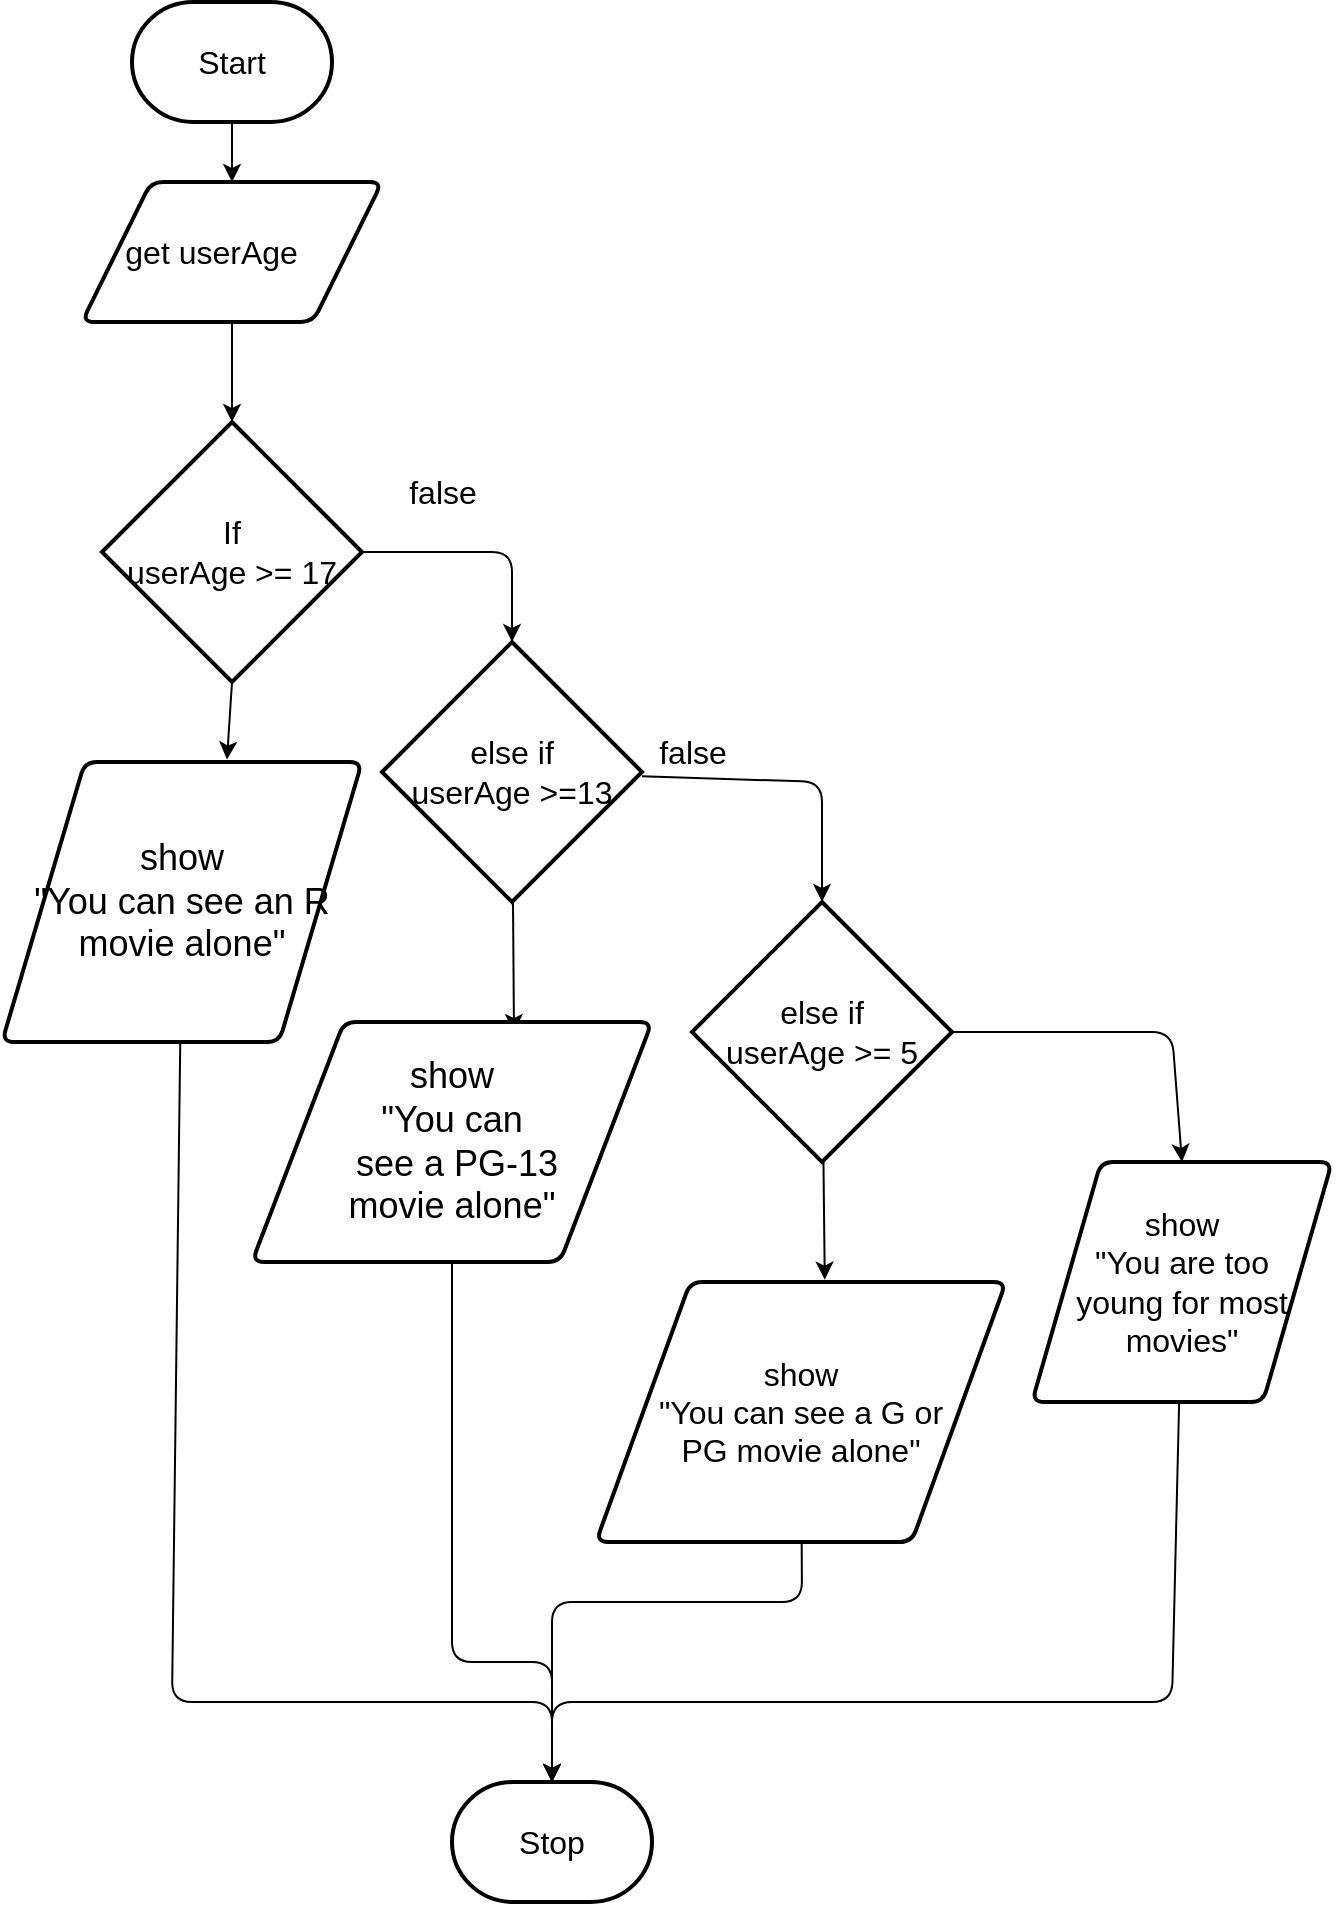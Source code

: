 <mxfile>
    <diagram id="HIP3nbAZw_EuaXWnEj3U" name="Page-1">
        <mxGraphModel dx="1287" dy="652" grid="1" gridSize="10" guides="1" tooltips="1" connect="1" arrows="1" fold="1" page="1" pageScale="1" pageWidth="850" pageHeight="1100" math="0" shadow="0">
            <root>
                <mxCell id="0"/>
                <mxCell id="1" parent="0"/>
                <mxCell id="5" style="edgeStyle=none;html=1;entryX=0.5;entryY=0;entryDx=0;entryDy=0;fontSize=16;" edge="1" parent="1" source="2" target="4">
                    <mxGeometry relative="1" as="geometry"/>
                </mxCell>
                <mxCell id="2" value="Start" style="strokeWidth=2;html=1;shape=mxgraph.flowchart.terminator;whiteSpace=wrap;fontSize=16;" parent="1" vertex="1">
                    <mxGeometry x="90" y="10" width="100" height="60" as="geometry"/>
                </mxCell>
                <mxCell id="3" value="Stop" style="strokeWidth=2;html=1;shape=mxgraph.flowchart.terminator;whiteSpace=wrap;fontSize=16;" parent="1" vertex="1">
                    <mxGeometry x="250" y="900" width="100" height="60" as="geometry"/>
                </mxCell>
                <mxCell id="7" style="edgeStyle=none;html=1;exitX=0.5;exitY=1;exitDx=0;exitDy=0;fontSize=16;" edge="1" parent="1" source="4" target="6">
                    <mxGeometry relative="1" as="geometry"/>
                </mxCell>
                <mxCell id="4" value="get userAge&lt;span style=&quot;white-space: pre; font-size: 16px;&quot;&gt;&#9;&lt;/span&gt;" style="shape=parallelogram;html=1;strokeWidth=2;perimeter=parallelogramPerimeter;whiteSpace=wrap;rounded=1;arcSize=12;size=0.23;fontSize=16;" vertex="1" parent="1">
                    <mxGeometry x="65" y="100" width="150" height="70" as="geometry"/>
                </mxCell>
                <mxCell id="25" style="edgeStyle=none;html=1;entryX=0.5;entryY=0;entryDx=0;entryDy=0;entryPerimeter=0;fontSize=18;" edge="1" parent="1" source="6" target="8">
                    <mxGeometry relative="1" as="geometry">
                        <Array as="points">
                            <mxPoint x="280" y="285"/>
                        </Array>
                    </mxGeometry>
                </mxCell>
                <mxCell id="38" style="edgeStyle=none;html=1;exitX=0.5;exitY=1;exitDx=0;exitDy=0;exitPerimeter=0;entryX=0.625;entryY=-0.009;entryDx=0;entryDy=0;entryPerimeter=0;fontSize=18;" edge="1" parent="1" source="6" target="33">
                    <mxGeometry relative="1" as="geometry"/>
                </mxCell>
                <mxCell id="6" value="If &lt;br&gt;userAge &amp;gt;= 17" style="strokeWidth=2;html=1;shape=mxgraph.flowchart.decision;whiteSpace=wrap;fontSize=16;" vertex="1" parent="1">
                    <mxGeometry x="75" y="220" width="130" height="130" as="geometry"/>
                </mxCell>
                <mxCell id="26" style="edgeStyle=none;html=1;entryX=0.5;entryY=0;entryDx=0;entryDy=0;entryPerimeter=0;fontSize=18;" edge="1" parent="1" source="8" target="9">
                    <mxGeometry relative="1" as="geometry">
                        <Array as="points">
                            <mxPoint x="435" y="400"/>
                        </Array>
                    </mxGeometry>
                </mxCell>
                <mxCell id="37" style="edgeStyle=none;html=1;entryX=0.655;entryY=0.042;entryDx=0;entryDy=0;entryPerimeter=0;fontSize=18;" edge="1" parent="1" source="8" target="23">
                    <mxGeometry relative="1" as="geometry"/>
                </mxCell>
                <mxCell id="8" value="else if &lt;br&gt;userAge &amp;gt;=13" style="strokeWidth=2;html=1;shape=mxgraph.flowchart.decision;whiteSpace=wrap;fontSize=16;" vertex="1" parent="1">
                    <mxGeometry x="215" y="330" width="130" height="130" as="geometry"/>
                </mxCell>
                <mxCell id="27" style="edgeStyle=none;html=1;entryX=0.5;entryY=0;entryDx=0;entryDy=0;fontSize=18;" edge="1" parent="1" source="9" target="16">
                    <mxGeometry relative="1" as="geometry">
                        <Array as="points">
                            <mxPoint x="610" y="525"/>
                        </Array>
                    </mxGeometry>
                </mxCell>
                <mxCell id="34" style="edgeStyle=none;html=1;entryX=0.558;entryY=-0.009;entryDx=0;entryDy=0;entryPerimeter=0;fontSize=18;" edge="1" parent="1" source="9" target="19">
                    <mxGeometry relative="1" as="geometry"/>
                </mxCell>
                <mxCell id="9" value="else if &lt;br&gt;userAge &amp;gt;= 5" style="strokeWidth=2;html=1;shape=mxgraph.flowchart.decision;whiteSpace=wrap;fontSize=16;" vertex="1" parent="1">
                    <mxGeometry x="370" y="460" width="130" height="130" as="geometry"/>
                </mxCell>
                <mxCell id="13" value="false" style="text;html=1;align=center;verticalAlign=middle;resizable=0;points=[];autosize=1;strokeColor=none;fillColor=none;fontSize=16;" vertex="1" parent="1">
                    <mxGeometry x="340" y="370" width="60" height="30" as="geometry"/>
                </mxCell>
                <mxCell id="14" value="false" style="text;html=1;align=center;verticalAlign=middle;resizable=0;points=[];autosize=1;strokeColor=none;fillColor=none;fontSize=16;" vertex="1" parent="1">
                    <mxGeometry x="215" y="240" width="60" height="30" as="geometry"/>
                </mxCell>
                <mxCell id="42" style="edgeStyle=none;html=1;entryX=0.5;entryY=0;entryDx=0;entryDy=0;entryPerimeter=0;fontSize=18;" edge="1" parent="1" source="16" target="3">
                    <mxGeometry relative="1" as="geometry">
                        <Array as="points">
                            <mxPoint x="610" y="860"/>
                            <mxPoint x="300" y="860"/>
                        </Array>
                    </mxGeometry>
                </mxCell>
                <mxCell id="16" value="show &lt;br&gt;&quot;You are&amp;nbsp;too &lt;br&gt;young for&amp;nbsp;most movies&quot;" style="shape=parallelogram;html=1;strokeWidth=2;perimeter=parallelogramPerimeter;whiteSpace=wrap;rounded=1;arcSize=12;size=0.23;fontSize=16;" vertex="1" parent="1">
                    <mxGeometry x="540" y="590" width="150" height="120" as="geometry"/>
                </mxCell>
                <mxCell id="45" style="edgeStyle=none;html=1;entryX=0.5;entryY=0;entryDx=0;entryDy=0;entryPerimeter=0;fontSize=18;" edge="1" parent="1" source="19" target="3">
                    <mxGeometry relative="1" as="geometry">
                        <Array as="points">
                            <mxPoint x="425" y="810"/>
                            <mxPoint x="300" y="810"/>
                        </Array>
                    </mxGeometry>
                </mxCell>
                <mxCell id="19" value="show&lt;br&gt;&quot;You can see a G or &lt;br&gt;PG movie alone&quot;" style="shape=parallelogram;html=1;strokeWidth=2;perimeter=parallelogramPerimeter;whiteSpace=wrap;rounded=1;arcSize=12;size=0.23;fontSize=16;" vertex="1" parent="1">
                    <mxGeometry x="322" y="650" width="205" height="130" as="geometry"/>
                </mxCell>
                <mxCell id="22" value="&lt;font size=&quot;3&quot;&gt;True&lt;/font&gt;" style="text;html=1;align=center;verticalAlign=middle;resizable=0;points=[];autosize=1;strokeColor=none;fillColor=none;fontSize=16;" vertex="1" parent="1">
                    <mxGeometry x="205" y="610" width="60" height="30" as="geometry"/>
                </mxCell>
                <mxCell id="40" style="edgeStyle=none;html=1;fontSize=18;" edge="1" parent="1" source="23">
                    <mxGeometry relative="1" as="geometry">
                        <mxPoint x="300" y="900" as="targetPoint"/>
                        <Array as="points">
                            <mxPoint x="250" y="840"/>
                            <mxPoint x="300" y="840"/>
                        </Array>
                    </mxGeometry>
                </mxCell>
                <mxCell id="23" value="show &lt;br&gt;&quot;You can&lt;br&gt;&amp;nbsp;see a PG-13 &lt;br&gt;movie alone&quot;" style="shape=parallelogram;html=1;strokeWidth=2;perimeter=parallelogramPerimeter;whiteSpace=wrap;rounded=1;arcSize=12;size=0.23;fontSize=18;" vertex="1" parent="1">
                    <mxGeometry x="150" y="520" width="200" height="120" as="geometry"/>
                </mxCell>
                <mxCell id="39" style="edgeStyle=none;html=1;entryX=0.5;entryY=0;entryDx=0;entryDy=0;entryPerimeter=0;fontSize=18;" edge="1" parent="1" source="33" target="3">
                    <mxGeometry relative="1" as="geometry">
                        <Array as="points">
                            <mxPoint x="110" y="860"/>
                            <mxPoint x="300" y="860"/>
                        </Array>
                    </mxGeometry>
                </mxCell>
                <mxCell id="33" value="show&lt;br&gt;&quot;You can see an R movie alone&quot;" style="shape=parallelogram;html=1;strokeWidth=2;perimeter=parallelogramPerimeter;whiteSpace=wrap;rounded=1;arcSize=12;size=0.23;fontSize=18;" vertex="1" parent="1">
                    <mxGeometry x="25" y="390" width="180" height="140" as="geometry"/>
                </mxCell>
            </root>
        </mxGraphModel>
    </diagram>
</mxfile>